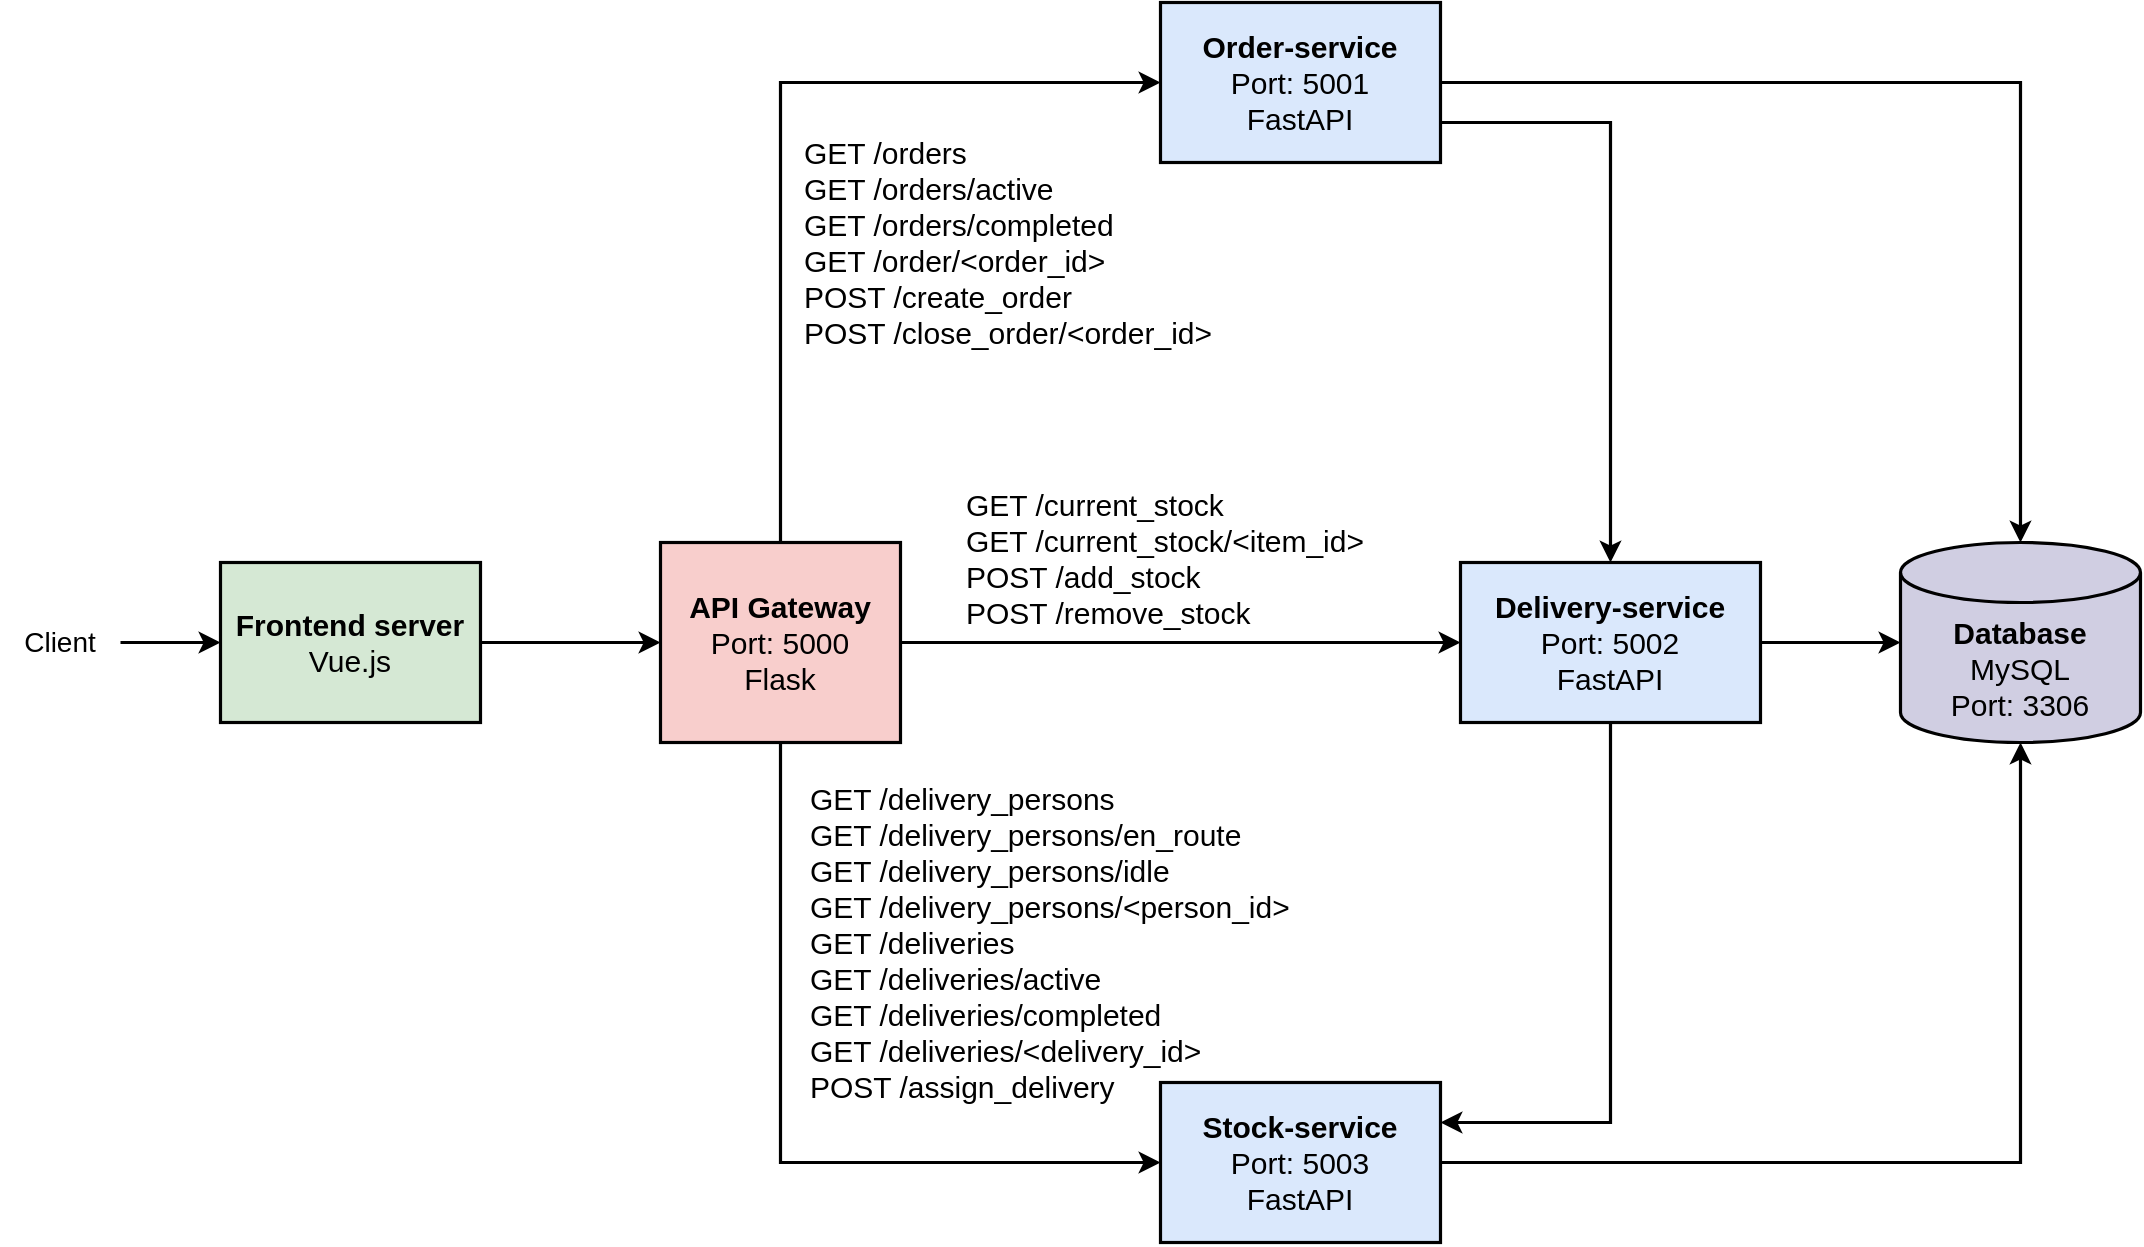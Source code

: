 <mxfile version="26.0.4">
  <diagram name="Page-1" id="WKWc72kT9ms7Dnqw43nY">
    <mxGraphModel dx="2199" dy="1928" grid="1" gridSize="10" guides="1" tooltips="1" connect="1" arrows="1" fold="1" page="1" pageScale="1" pageWidth="827" pageHeight="1169" math="0" shadow="0">
      <root>
        <mxCell id="0" />
        <mxCell id="1" parent="0" />
        <mxCell id="3ZN4kEDKgWEgKxyQS_zH-4" value="&lt;font style=&quot;font-size: 15px;&quot;&gt;&lt;b&gt;Database&lt;/b&gt;&lt;/font&gt;&lt;div&gt;&lt;font style=&quot;font-size: 15px;&quot;&gt;MySQL&lt;/font&gt;&lt;/div&gt;&lt;div&gt;&lt;font style=&quot;font-size: 15px;&quot;&gt;Port: 3306&lt;/font&gt;&lt;/div&gt;" style="shape=cylinder3;whiteSpace=wrap;html=1;boundedLbl=1;backgroundOutline=1;size=15;strokeWidth=1.6;fillColor=#d0cee2;strokeColor=#000000;" parent="1" vertex="1">
          <mxGeometry x="740" y="220" width="120" height="100" as="geometry" />
        </mxCell>
        <mxCell id="3ZN4kEDKgWEgKxyQS_zH-14" style="edgeStyle=orthogonalEdgeStyle;rounded=0;orthogonalLoop=1;jettySize=auto;html=1;exitX=1;exitY=0.5;exitDx=0;exitDy=0;entryX=0;entryY=0.5;entryDx=0;entryDy=0;strokeWidth=1.6;" parent="1" source="3ZN4kEDKgWEgKxyQS_zH-5" target="3ZN4kEDKgWEgKxyQS_zH-6" edge="1">
          <mxGeometry relative="1" as="geometry" />
        </mxCell>
        <mxCell id="3ZN4kEDKgWEgKxyQS_zH-15" style="edgeStyle=orthogonalEdgeStyle;rounded=0;orthogonalLoop=1;jettySize=auto;html=1;exitX=0.5;exitY=0;exitDx=0;exitDy=0;entryX=0;entryY=0.5;entryDx=0;entryDy=0;strokeWidth=1.6;" parent="1" source="3ZN4kEDKgWEgKxyQS_zH-5" target="3ZN4kEDKgWEgKxyQS_zH-8" edge="1">
          <mxGeometry relative="1" as="geometry" />
        </mxCell>
        <mxCell id="3ZN4kEDKgWEgKxyQS_zH-16" style="edgeStyle=orthogonalEdgeStyle;rounded=0;orthogonalLoop=1;jettySize=auto;html=1;exitX=0.5;exitY=1;exitDx=0;exitDy=0;entryX=0;entryY=0.5;entryDx=0;entryDy=0;strokeWidth=1.6;" parent="1" source="3ZN4kEDKgWEgKxyQS_zH-5" target="3ZN4kEDKgWEgKxyQS_zH-7" edge="1">
          <mxGeometry relative="1" as="geometry" />
        </mxCell>
        <mxCell id="3ZN4kEDKgWEgKxyQS_zH-5" value="&lt;font style=&quot;font-size: 15px;&quot;&gt;&lt;b&gt;API Gateway&lt;/b&gt;&lt;/font&gt;&lt;div&gt;&lt;font style=&quot;font-size: 15px;&quot;&gt;Port: 5000&lt;/font&gt;&lt;/div&gt;&lt;div&gt;&lt;font style=&quot;font-size: 15px;&quot;&gt;Flask&lt;/font&gt;&lt;/div&gt;" style="rounded=0;whiteSpace=wrap;html=1;strokeWidth=1.6;fillColor=#f8cecc;strokeColor=#000000;" parent="1" vertex="1">
          <mxGeometry x="120" y="220" width="120" height="100" as="geometry" />
        </mxCell>
        <mxCell id="3ZN4kEDKgWEgKxyQS_zH-19" style="edgeStyle=orthogonalEdgeStyle;rounded=0;orthogonalLoop=1;jettySize=auto;html=1;exitX=1;exitY=0.5;exitDx=0;exitDy=0;strokeWidth=1.6;" parent="1" source="3ZN4kEDKgWEgKxyQS_zH-6" target="3ZN4kEDKgWEgKxyQS_zH-4" edge="1">
          <mxGeometry relative="1" as="geometry" />
        </mxCell>
        <mxCell id="3ZN4kEDKgWEgKxyQS_zH-21" style="edgeStyle=orthogonalEdgeStyle;rounded=0;orthogonalLoop=1;jettySize=auto;html=1;exitX=0.5;exitY=1;exitDx=0;exitDy=0;entryX=1;entryY=0.25;entryDx=0;entryDy=0;strokeWidth=1.6;" parent="1" source="3ZN4kEDKgWEgKxyQS_zH-6" target="3ZN4kEDKgWEgKxyQS_zH-7" edge="1">
          <mxGeometry relative="1" as="geometry" />
        </mxCell>
        <mxCell id="3ZN4kEDKgWEgKxyQS_zH-6" value="&lt;font style=&quot;font-size: 15px;&quot;&gt;&lt;b&gt;Delivery-service&lt;/b&gt;&lt;/font&gt;&lt;div&gt;&lt;font style=&quot;font-size: 15px;&quot;&gt;Port: 5002&lt;/font&gt;&lt;/div&gt;&lt;div&gt;&lt;font style=&quot;font-size: 15px;&quot;&gt;FastAPI&lt;/font&gt;&lt;/div&gt;" style="rounded=0;whiteSpace=wrap;html=1;strokeWidth=1.6;fillColor=#dae8fc;strokeColor=#000000;" parent="1" vertex="1">
          <mxGeometry x="520" y="230" width="150" height="80" as="geometry" />
        </mxCell>
        <mxCell id="3ZN4kEDKgWEgKxyQS_zH-7" value="&lt;font style=&quot;font-size: 15px;&quot;&gt;&lt;b&gt;Stock-service&lt;/b&gt;&lt;/font&gt;&lt;div&gt;&lt;font style=&quot;font-size: 15px;&quot;&gt;Port: 5003&lt;/font&gt;&lt;/div&gt;&lt;div&gt;&lt;font style=&quot;font-size: 15px;&quot;&gt;FastAPI&lt;/font&gt;&lt;/div&gt;" style="rounded=0;whiteSpace=wrap;html=1;strokeWidth=1.6;fillColor=#dae8fc;strokeColor=#000000;" parent="1" vertex="1">
          <mxGeometry x="370" y="490" width="140" height="80" as="geometry" />
        </mxCell>
        <mxCell id="3ZN4kEDKgWEgKxyQS_zH-17" style="edgeStyle=orthogonalEdgeStyle;rounded=0;orthogonalLoop=1;jettySize=auto;html=1;exitX=1;exitY=0.5;exitDx=0;exitDy=0;strokeWidth=1.6;" parent="1" source="3ZN4kEDKgWEgKxyQS_zH-8" target="3ZN4kEDKgWEgKxyQS_zH-4" edge="1">
          <mxGeometry relative="1" as="geometry" />
        </mxCell>
        <mxCell id="3ZN4kEDKgWEgKxyQS_zH-20" style="edgeStyle=orthogonalEdgeStyle;rounded=0;orthogonalLoop=1;jettySize=auto;html=1;exitX=1;exitY=0.75;exitDx=0;exitDy=0;entryX=0.5;entryY=0;entryDx=0;entryDy=0;strokeWidth=1.6;" parent="1" source="3ZN4kEDKgWEgKxyQS_zH-8" target="3ZN4kEDKgWEgKxyQS_zH-6" edge="1">
          <mxGeometry relative="1" as="geometry" />
        </mxCell>
        <mxCell id="3ZN4kEDKgWEgKxyQS_zH-8" value="&lt;font style=&quot;font-size: 15px;&quot;&gt;&lt;b&gt;Order-service&lt;/b&gt;&lt;/font&gt;&lt;div&gt;&lt;font style=&quot;font-size: 15px;&quot;&gt;Port: 5001&lt;/font&gt;&lt;/div&gt;&lt;div&gt;&lt;font style=&quot;font-size: 15px;&quot;&gt;FastAPI&lt;/font&gt;&lt;/div&gt;" style="rounded=0;whiteSpace=wrap;html=1;strokeWidth=1.6;fillColor=#dae8fc;strokeColor=#000000;" parent="1" vertex="1">
          <mxGeometry x="370" y="-50" width="140" height="80" as="geometry" />
        </mxCell>
        <mxCell id="3ZN4kEDKgWEgKxyQS_zH-12" style="edgeStyle=orthogonalEdgeStyle;rounded=0;orthogonalLoop=1;jettySize=auto;html=1;exitX=1;exitY=0.5;exitDx=0;exitDy=0;entryX=0;entryY=0.5;entryDx=0;entryDy=0;strokeWidth=1.6;" parent="1" source="3ZN4kEDKgWEgKxyQS_zH-11" target="3ZN4kEDKgWEgKxyQS_zH-5" edge="1">
          <mxGeometry relative="1" as="geometry" />
        </mxCell>
        <mxCell id="3ZN4kEDKgWEgKxyQS_zH-11" value="&lt;font style=&quot;font-size: 15px;&quot;&gt;&lt;b&gt;Frontend server&lt;/b&gt;&lt;/font&gt;&lt;div&gt;&lt;font style=&quot;font-size: 15px;&quot;&gt;Vue.js&lt;/font&gt;&lt;/div&gt;" style="rounded=0;whiteSpace=wrap;html=1;strokeWidth=1.6;fillColor=#d5e8d4;strokeColor=#000000;" parent="1" vertex="1">
          <mxGeometry x="-100" y="230" width="130" height="80" as="geometry" />
        </mxCell>
        <mxCell id="3ZN4kEDKgWEgKxyQS_zH-13" value="" style="endArrow=classic;html=1;rounded=0;entryX=0;entryY=0.5;entryDx=0;entryDy=0;strokeWidth=1.6;exitX=1;exitY=0.5;exitDx=0;exitDy=0;" parent="1" source="3ZN4kEDKgWEgKxyQS_zH-28" target="3ZN4kEDKgWEgKxyQS_zH-11" edge="1">
          <mxGeometry width="50" height="50" relative="1" as="geometry">
            <mxPoint x="-120" y="270" as="sourcePoint" />
            <mxPoint x="-110" y="225" as="targetPoint" />
          </mxGeometry>
        </mxCell>
        <mxCell id="3ZN4kEDKgWEgKxyQS_zH-18" style="edgeStyle=orthogonalEdgeStyle;rounded=0;orthogonalLoop=1;jettySize=auto;html=1;exitX=1;exitY=0.5;exitDx=0;exitDy=0;entryX=0.5;entryY=1;entryDx=0;entryDy=0;entryPerimeter=0;strokeWidth=1.6;" parent="1" source="3ZN4kEDKgWEgKxyQS_zH-7" target="3ZN4kEDKgWEgKxyQS_zH-4" edge="1">
          <mxGeometry relative="1" as="geometry" />
        </mxCell>
        <mxCell id="3ZN4kEDKgWEgKxyQS_zH-28" value="&lt;font style=&quot;font-size: 14px;&quot;&gt;Client&lt;/font&gt;" style="text;html=1;align=center;verticalAlign=middle;whiteSpace=wrap;rounded=0;" parent="1" vertex="1">
          <mxGeometry x="-210" y="255" width="60" height="30" as="geometry" />
        </mxCell>
        <mxCell id="3ZN4kEDKgWEgKxyQS_zH-30" value="&lt;font style=&quot;font-size: 15px;&quot;&gt;GET /orders&lt;br&gt;GET /orders/active&lt;br&gt;GET /orders/completed&lt;br&gt;GET /order/&amp;lt;order_id&amp;gt;&lt;br&gt;POST /create_order&lt;br&gt;POST /close_order/&amp;lt;order_id&amp;gt;&lt;/font&gt;" style="text;whiteSpace=wrap;html=1;" parent="1" vertex="1">
          <mxGeometry x="190" y="10" width="244" height="110" as="geometry" />
        </mxCell>
        <mxCell id="3ZN4kEDKgWEgKxyQS_zH-31" value="&lt;font style=&quot;font-size: 15px;&quot;&gt;GET /delivery_persons&lt;br&gt;GET /delivery_persons/en_route&lt;br&gt;GET /delivery_persons/idle&lt;br&gt;GET /delivery_persons/&amp;lt;person_id&amp;gt;&lt;br&gt;GET /deliveries&lt;br&gt;GET /deliveries/active&lt;br&gt;GET /deliveries/completed&lt;/font&gt;&lt;div&gt;&lt;font style=&quot;&quot;&gt;&lt;span style=&quot;font-size: 15px;&quot;&gt;GET /deliveries/&amp;lt;delivery_id&amp;gt;&lt;/span&gt;&lt;br&gt;&lt;span style=&quot;font-size: 15px;&quot;&gt;POST /assign_delivery&lt;/span&gt;&lt;/font&gt;&lt;/div&gt;" style="text;whiteSpace=wrap;html=1;" parent="1" vertex="1">
          <mxGeometry x="193" y="333" width="273" height="140" as="geometry" />
        </mxCell>
        <mxCell id="3ZN4kEDKgWEgKxyQS_zH-32" value="&lt;font style=&quot;font-size: 15px;&quot;&gt;GET /current_stock&lt;br&gt;GET /current_stock/&amp;lt;item_id&amp;gt;&lt;br&gt;POST /add_stock&lt;br&gt;POST /remove_stock&lt;/font&gt;" style="text;whiteSpace=wrap;html=1;" parent="1" vertex="1">
          <mxGeometry x="271" y="186" width="202" height="80" as="geometry" />
        </mxCell>
      </root>
    </mxGraphModel>
  </diagram>
</mxfile>
